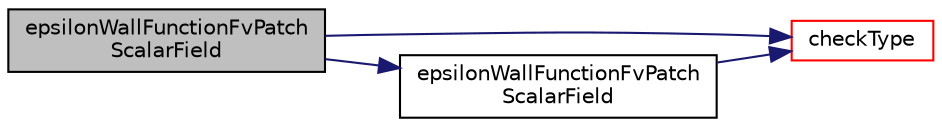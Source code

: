 digraph "epsilonWallFunctionFvPatchScalarField"
{
  bgcolor="transparent";
  edge [fontname="Helvetica",fontsize="10",labelfontname="Helvetica",labelfontsize="10"];
  node [fontname="Helvetica",fontsize="10",shape=record];
  rankdir="LR";
  Node1 [label="epsilonWallFunctionFvPatch\lScalarField",height=0.2,width=0.4,color="black", fillcolor="grey75", style="filled", fontcolor="black"];
  Node1 -> Node2 [color="midnightblue",fontsize="10",style="solid",fontname="Helvetica"];
  Node2 [label="checkType",height=0.2,width=0.4,color="red",URL="$a00673.html#ad72f1118ee25d5a9fcb73f4c5d8ea9d0",tooltip="Check the type of the patch. "];
  Node1 -> Node3 [color="midnightblue",fontsize="10",style="solid",fontname="Helvetica"];
  Node3 [label="epsilonWallFunctionFvPatch\lScalarField",height=0.2,width=0.4,color="black",URL="$a00673.html#a1e757cae06f2376790fd1fd326dd0fca",tooltip="Construct from patch and internal field. "];
  Node3 -> Node2 [color="midnightblue",fontsize="10",style="solid",fontname="Helvetica"];
}

